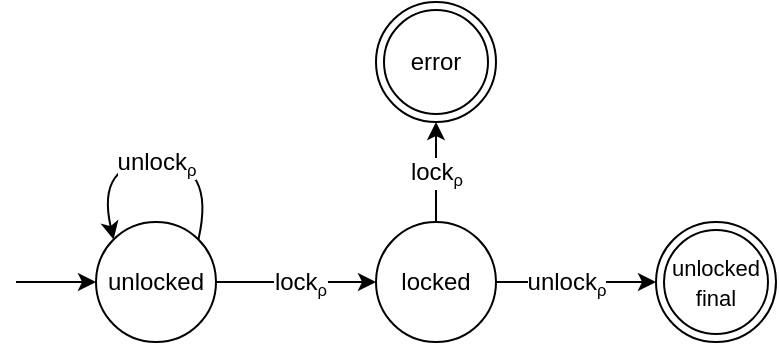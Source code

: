 <mxfile version="13.0.3" type="device"><diagram id="MQsz0vR70Ha5mGtF0nAU" name="Page-1"><mxGraphModel dx="946" dy="642" grid="1" gridSize="10" guides="1" tooltips="1" connect="1" arrows="1" fold="1" page="1" pageScale="1" pageWidth="850" pageHeight="1100" math="0" shadow="0"><root><mxCell id="0"/><mxCell id="1" parent="0"/><mxCell id="g3iyI7WF1l8pipwD143T-2" value="" style="endArrow=classic;html=1;entryX=0;entryY=0.5;entryDx=0;entryDy=0;" parent="1" target="g3iyI7WF1l8pipwD143T-7" edge="1"><mxGeometry width="50" height="50" relative="1" as="geometry"><mxPoint x="240" y="320" as="sourcePoint"/><mxPoint x="260" y="319.5" as="targetPoint"/></mxGeometry></mxCell><mxCell id="g3iyI7WF1l8pipwD143T-5" value="" style="endArrow=classic;html=1;exitX=0.5;exitY=0;exitDx=0;exitDy=0;entryX=0.5;entryY=1;entryDx=0;entryDy=0;" parent="1" source="KxrfReQqK0HgMY_TLllH-2" target="617OxWW3Jf1tPsrtnjuB-1" edge="1"><mxGeometry width="50" height="50" relative="1" as="geometry"><mxPoint x="320" y="290" as="sourcePoint"/><mxPoint x="320" y="240" as="targetPoint"/></mxGeometry></mxCell><mxCell id="g3iyI7WF1l8pipwD143T-31" value="lock&lt;span style=&quot;font-size: 10px&quot;&gt;&lt;sub&gt;ρ&lt;/sub&gt;&lt;/span&gt;" style="text;html=1;align=center;verticalAlign=middle;resizable=0;points=[];;labelBackgroundColor=#ffffff;" parent="g3iyI7WF1l8pipwD143T-5" vertex="1" connectable="0"><mxGeometry x="0.48" y="-2" relative="1" as="geometry"><mxPoint x="-2" y="12" as="offset"/></mxGeometry></mxCell><mxCell id="g3iyI7WF1l8pipwD143T-7" value="unlocked" style="ellipse;whiteSpace=wrap;html=1;aspect=fixed;fontSize=12;" parent="1" vertex="1"><mxGeometry x="280" y="290" width="60" height="60" as="geometry"/></mxCell><mxCell id="g3iyI7WF1l8pipwD143T-17" value="" style="curved=1;endArrow=classic;html=1;exitX=1;exitY=0.5;exitDx=0;exitDy=0;entryX=0;entryY=0.5;entryDx=0;entryDy=0;" parent="1" source="g3iyI7WF1l8pipwD143T-7" target="KxrfReQqK0HgMY_TLllH-2" edge="1"><mxGeometry width="50" height="50" relative="1" as="geometry"><mxPoint x="200" y="500" as="sourcePoint"/><mxPoint x="270" y="390" as="targetPoint"/><Array as="points"/></mxGeometry></mxCell><mxCell id="g3iyI7WF1l8pipwD143T-19" value="lock&lt;span style=&quot;font-size: 10px&quot;&gt;&lt;sub&gt;ρ&lt;/sub&gt;&lt;/span&gt;" style="text;html=1;align=center;verticalAlign=middle;resizable=0;points=[];;labelBackgroundColor=#ffffff;" parent="g3iyI7WF1l8pipwD143T-17" vertex="1" connectable="0"><mxGeometry x="0.036" y="-1" relative="1" as="geometry"><mxPoint y="-1" as="offset"/></mxGeometry></mxCell><mxCell id="617OxWW3Jf1tPsrtnjuB-1" value="error" style="ellipse;shape=doubleEllipse;whiteSpace=wrap;html=1;aspect=fixed;" parent="1" vertex="1"><mxGeometry x="420" y="180" width="60" height="60" as="geometry"/></mxCell><mxCell id="1nD-6KfWk37oRcbEYR05-1" value="&lt;font style=&quot;font-size: 11px&quot;&gt;unlocked&lt;br&gt;final&lt;br&gt;&lt;/font&gt;" style="ellipse;shape=doubleEllipse;whiteSpace=wrap;html=1;aspect=fixed;fontSize=12;" parent="1" vertex="1"><mxGeometry x="560" y="290" width="60" height="60" as="geometry"/></mxCell><mxCell id="KxrfReQqK0HgMY_TLllH-3" style="edgeStyle=orthogonalEdgeStyle;rounded=0;orthogonalLoop=1;jettySize=auto;html=1;exitX=1;exitY=0.5;exitDx=0;exitDy=0;entryX=0;entryY=0.5;entryDx=0;entryDy=0;" parent="1" source="KxrfReQqK0HgMY_TLllH-2" target="1nD-6KfWk37oRcbEYR05-1" edge="1"><mxGeometry relative="1" as="geometry"/></mxCell><mxCell id="KxrfReQqK0HgMY_TLllH-4" value="&lt;span style=&quot;font-size: 12px&quot;&gt;unlock&lt;/span&gt;&lt;span style=&quot;font-size: 10px&quot;&gt;&lt;sub&gt;ρ&lt;/sub&gt;&lt;/span&gt;" style="edgeLabel;html=1;align=center;verticalAlign=middle;resizable=0;points=[];" parent="KxrfReQqK0HgMY_TLllH-3" vertex="1" connectable="0"><mxGeometry x="-0.12" relative="1" as="geometry"><mxPoint as="offset"/></mxGeometry></mxCell><mxCell id="KxrfReQqK0HgMY_TLllH-2" value="locked" style="ellipse;whiteSpace=wrap;html=1;aspect=fixed;" parent="1" vertex="1"><mxGeometry x="420" y="290" width="60" height="60" as="geometry"/></mxCell><mxCell id="t5KmBq9P9nKNDsfev3gX-3" value="&lt;meta charset=&quot;utf-8&quot;&gt;&lt;span style=&quot;font-family: Helvetica; font-style: normal; font-variant-ligatures: normal; font-variant-caps: normal; font-weight: 400; letter-spacing: normal; orphans: 2; text-align: center; text-indent: 0px; text-transform: none; widows: 2; word-spacing: 0px; -webkit-text-stroke-width: 0px; text-decoration-style: initial; text-decoration-color: initial; font-size: 12px;&quot;&gt;unlock&lt;/span&gt;&lt;span style=&quot;font-family: Helvetica; font-style: normal; font-variant-ligatures: normal; font-variant-caps: normal; font-weight: 400; letter-spacing: normal; orphans: 2; text-align: center; text-indent: 0px; text-transform: none; widows: 2; word-spacing: 0px; -webkit-text-stroke-width: 0px; text-decoration-style: initial; text-decoration-color: initial; font-size: 10px;&quot;&gt;&lt;sub&gt;ρ&lt;/sub&gt;&lt;/span&gt;" style="orthogonalLoop=1;jettySize=auto;html=1;exitX=1;exitY=0;exitDx=0;exitDy=0;entryX=0;entryY=0;entryDx=0;entryDy=0;curved=1;" parent="1" source="g3iyI7WF1l8pipwD143T-7" target="g3iyI7WF1l8pipwD143T-7" edge="1"><mxGeometry relative="1" as="geometry"><Array as="points"><mxPoint x="340" y="260"/><mxPoint x="280" y="260"/></Array></mxGeometry></mxCell></root></mxGraphModel></diagram></mxfile>